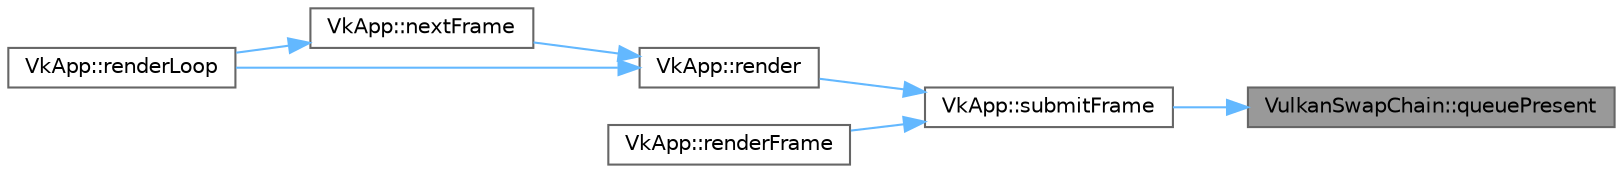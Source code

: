 digraph "VulkanSwapChain::queuePresent"
{
 // LATEX_PDF_SIZE
  bgcolor="transparent";
  edge [fontname=Helvetica,fontsize=10,labelfontname=Helvetica,labelfontsize=10];
  node [fontname=Helvetica,fontsize=10,shape=box,height=0.2,width=0.4];
  rankdir="RL";
  Node1 [id="Node000001",label="VulkanSwapChain::queuePresent",height=0.2,width=0.4,color="gray40", fillcolor="grey60", style="filled", fontcolor="black",tooltip=" "];
  Node1 -> Node2 [id="edge1_Node000001_Node000002",dir="back",color="steelblue1",style="solid",tooltip=" "];
  Node2 [id="Node000002",label="VkApp::submitFrame",height=0.2,width=0.4,color="grey40", fillcolor="white", style="filled",URL="$class_vk_app.html#a77aa2460391395eadb236bd13826b56e",tooltip="Presents the current image to the swap chain."];
  Node2 -> Node3 [id="edge2_Node000002_Node000003",dir="back",color="steelblue1",style="solid",tooltip=" "];
  Node3 [id="Node000003",label="VkApp::render",height=0.2,width=0.4,color="grey40", fillcolor="white", style="filled",URL="$class_vk_app.html#ab63b7933ea35df31039ed96b36d75e75",tooltip="(Pure virtual) Render function to be implemented by the sample application"];
  Node3 -> Node4 [id="edge3_Node000003_Node000004",dir="back",color="steelblue1",style="solid",tooltip=" "];
  Node4 [id="Node000004",label="VkApp::nextFrame",height=0.2,width=0.4,color="grey40", fillcolor="white", style="filled",URL="$class_vk_app.html#a271496c24fa0c1d5685741d5161be134",tooltip=" "];
  Node4 -> Node5 [id="edge4_Node000004_Node000005",dir="back",color="steelblue1",style="solid",tooltip=" "];
  Node5 [id="Node000005",label="VkApp::renderLoop",height=0.2,width=0.4,color="grey40", fillcolor="white", style="filled",URL="$class_vk_app.html#a8c9b49184fcb89a73a6ea6c1ed2b7f54",tooltip="Entry point for the main render loop."];
  Node3 -> Node5 [id="edge5_Node000003_Node000005",dir="back",color="steelblue1",style="solid",tooltip=" "];
  Node2 -> Node6 [id="edge6_Node000002_Node000006",dir="back",color="steelblue1",style="solid",tooltip=" "];
  Node6 [id="Node000006",label="VkApp::renderFrame",height=0.2,width=0.4,color="grey40", fillcolor="white", style="filled",URL="$class_vk_app.html#a5d8fd30fd675c69715d49be5469896ba",tooltip="(Virtual) Default image acquire + submission and command buffer submission function"];
}
